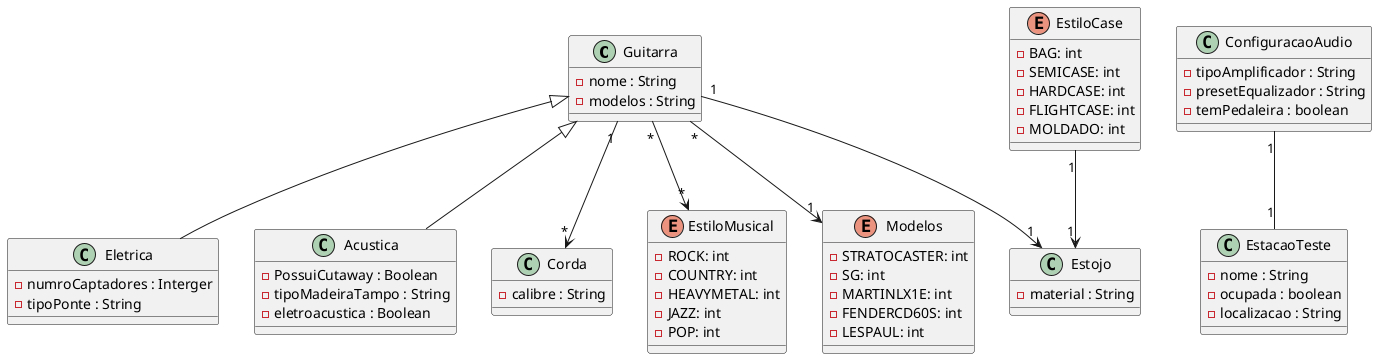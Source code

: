 @startuml

class Guitarra{
    - nome : String
    - modelos : String
}

class Eletrica{
    - numroCaptadores : Interger
    - tipoPonte : String
}

class Acustica{
    - PossuiCutaway : Boolean
    - tipoMadeiraTampo : String
    - eletroacustica : Boolean
}

class Corda{
    - calibre : String
}

class Estojo{
    - material : String
}

class ConfiguracaoAudio{
    - tipoAmplificador : String
    - presetEqualizador : String
    - temPedaleira : boolean
}

class EstacaoTeste {
    - nome : String
    - ocupada : boolean
    - localizacao : String
}

enum EstiloMusical{
    - ROCK: int
    - COUNTRY: int
    - HEAVYMETAL: int
    - JAZZ: int
    - POP: int
}

enum EstiloCase{
    - BAG: int
    - SEMICASE: int
    - HARDCASE: int
    - FLIGHTCASE: int
    - MOLDADO: int
}

enum Modelos{
    - STRATOCASTER: int
    - SG: int
    - MARTINLX1E: int
    - FENDERCD60S: int
    - LESPAUL: int
}

'relacionamento'

Guitarra "1" --> "*" Corda
Guitarra "*" --> "1" Modelos

Guitarra "*" --> "*" EstiloMusical

Guitarra "1" --> "1" Estojo

Eletrica -up-|> Guitarra
Acustica -up-|> Guitarra

EstiloCase "1" --> "1" Estojo

ConfiguracaoAudio "1" -- "1" EstacaoTeste

@enduml
